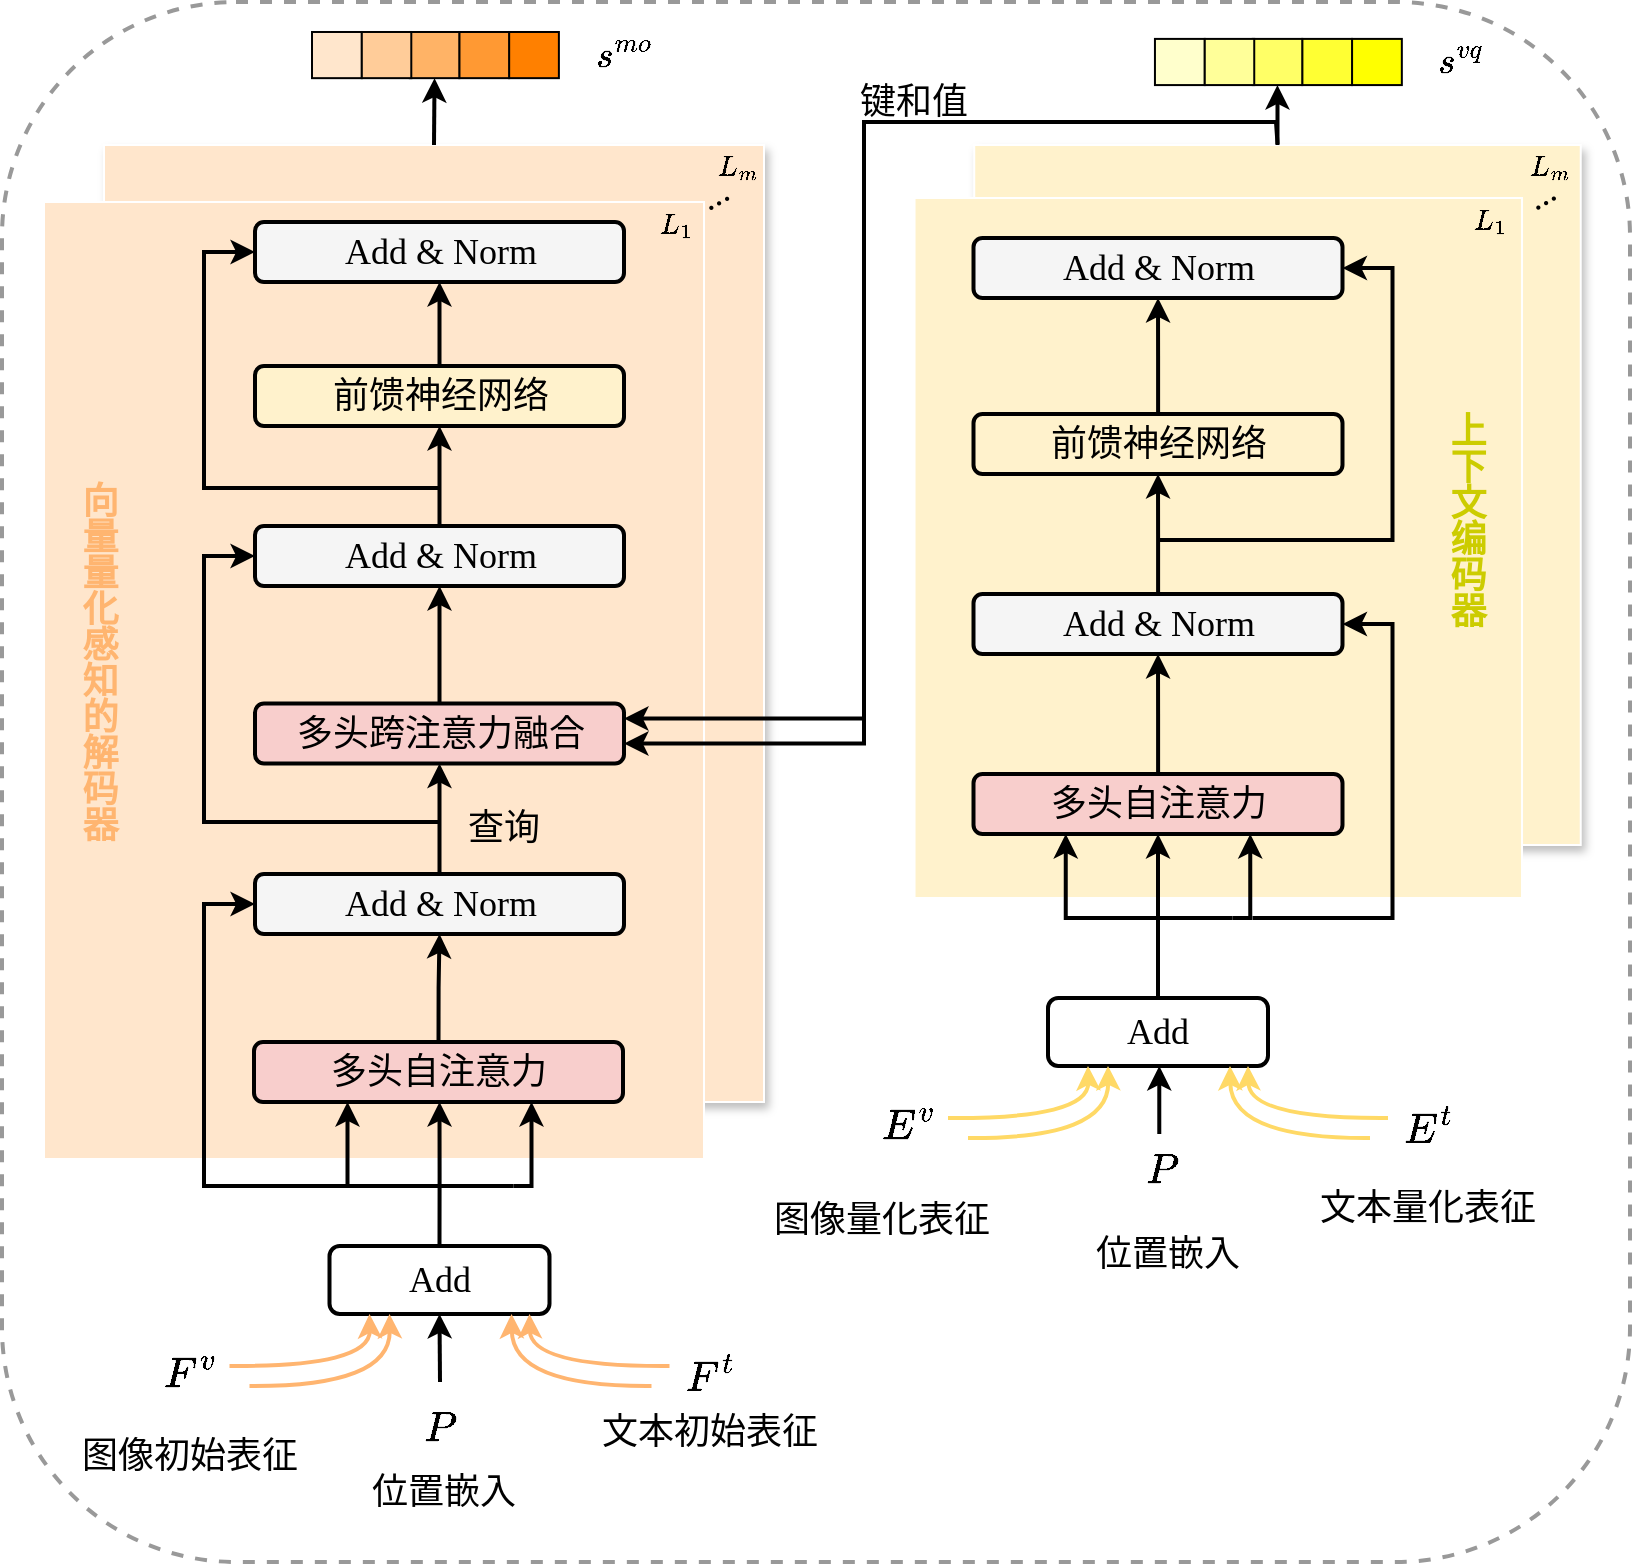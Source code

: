 <mxfile version="26.0.14">
  <diagram name="第 1 页" id="dpO4N9l2LSgBsFgAQWY7">
    <mxGraphModel dx="2173" dy="1134" grid="1" gridSize="10" guides="1" tooltips="1" connect="1" arrows="1" fold="1" page="1" pageScale="1" pageWidth="827" pageHeight="1169" math="1" shadow="0">
      <root>
        <mxCell id="0" />
        <mxCell id="1" parent="0" />
        <mxCell id="hFaYfOK_HxvKMeCbFPiz-2" value="" style="rounded=1;whiteSpace=wrap;html=1;dashed=1;strokeWidth=2;strokeColor=#999999;" vertex="1" parent="1">
          <mxGeometry x="349" y="50" width="814" height="780" as="geometry" />
        </mxCell>
        <mxCell id="hFaYfOK_HxvKMeCbFPiz-1" style="edgeStyle=orthogonalEdgeStyle;rounded=0;orthogonalLoop=1;jettySize=auto;html=1;exitX=0.5;exitY=0;exitDx=0;exitDy=0;entryX=0.5;entryY=1;entryDx=0;entryDy=0;strokeWidth=2;" edge="1" parent="1" source="mn31JmgTFe-Z0Zx-DjP2-169" target="mn31JmgTFe-Z0Zx-DjP2-224">
          <mxGeometry relative="1" as="geometry" />
        </mxCell>
        <mxCell id="mn31JmgTFe-Z0Zx-DjP2-169" value="" style="rounded=0;whiteSpace=wrap;html=1;fillColor=#fff2cc;strokeColor=#FFFFFF;shadow=1;" parent="1" vertex="1">
          <mxGeometry x="835.12" y="121.5" width="303.25" height="350" as="geometry" />
        </mxCell>
        <mxCell id="mn31JmgTFe-Z0Zx-DjP2-168" value="" style="rounded=0;whiteSpace=wrap;html=1;strokeColor=#FFFFFF;fillColor=#ffe6cc;container=0;textShadow=1;shadow=1;" parent="1" vertex="1">
          <mxGeometry x="400" y="121.5" width="330" height="478.5" as="geometry" />
        </mxCell>
        <mxCell id="mn31JmgTFe-Z0Zx-DjP2-2" value="" style="rounded=0;whiteSpace=wrap;html=1;strokeColor=#FFFFFF;fillColor=#ffe6cc;container=0;" parent="1" vertex="1">
          <mxGeometry x="370" y="150" width="330" height="478.5" as="geometry" />
        </mxCell>
        <mxCell id="mn31JmgTFe-Z0Zx-DjP2-4" style="edgeStyle=orthogonalEdgeStyle;rounded=0;orthogonalLoop=1;jettySize=auto;html=1;exitX=0.5;exitY=0;exitDx=0;exitDy=0;strokeWidth=2;" parent="1" source="mn31JmgTFe-Z0Zx-DjP2-5" target="mn31JmgTFe-Z0Zx-DjP2-7" edge="1">
          <mxGeometry relative="1" as="geometry" />
        </mxCell>
        <mxCell id="mn31JmgTFe-Z0Zx-DjP2-5" value="&lt;font face=&quot;宋体&quot; style=&quot;font-size: 18px; color: rgb(0, 0, 0);&quot;&gt;多头自注意力&lt;/font&gt;" style="rounded=1;whiteSpace=wrap;html=1;fillColor=#f8cecc;strokeColor=#000000;container=0;strokeWidth=2;" parent="1" vertex="1">
          <mxGeometry x="475" y="570" width="184.5" height="30" as="geometry" />
        </mxCell>
        <mxCell id="mn31JmgTFe-Z0Zx-DjP2-6" style="edgeStyle=orthogonalEdgeStyle;rounded=0;orthogonalLoop=1;jettySize=auto;html=1;entryX=0.5;entryY=1;entryDx=0;entryDy=0;strokeWidth=2;" parent="1" source="mn31JmgTFe-Z0Zx-DjP2-7" target="mn31JmgTFe-Z0Zx-DjP2-9" edge="1">
          <mxGeometry relative="1" as="geometry" />
        </mxCell>
        <mxCell id="mn31JmgTFe-Z0Zx-DjP2-7" value="&lt;font face=&quot;Times New Roman&quot; style=&quot;font-size: 18px; color: rgb(0, 0, 0);&quot;&gt;Add &amp;amp; Norm&lt;/font&gt;" style="rounded=1;whiteSpace=wrap;html=1;fillColor=#f5f5f5;strokeColor=#000000;fontColor=#B3B3B3;container=0;strokeWidth=2;" parent="1" vertex="1">
          <mxGeometry x="475.5" y="486" width="184.5" height="30" as="geometry" />
        </mxCell>
        <mxCell id="mn31JmgTFe-Z0Zx-DjP2-8" style="edgeStyle=orthogonalEdgeStyle;rounded=0;orthogonalLoop=1;jettySize=auto;html=1;entryX=0.5;entryY=1;entryDx=0;entryDy=0;strokeWidth=2;" parent="1" source="mn31JmgTFe-Z0Zx-DjP2-9" target="mn31JmgTFe-Z0Zx-DjP2-13" edge="1">
          <mxGeometry relative="1" as="geometry" />
        </mxCell>
        <mxCell id="mn31JmgTFe-Z0Zx-DjP2-9" value="&lt;span style=&quot;font-size: 18px;&quot;&gt;&lt;font style=&quot;color: rgb(0, 0, 0);&quot; face=&quot;宋体&quot;&gt;多头跨注意力融合&lt;/font&gt;&lt;/span&gt;" style="rounded=1;whiteSpace=wrap;html=1;fillColor=#f8cecc;strokeColor=#000000;fontColor=#f22626;container=0;strokeWidth=2;" parent="1" vertex="1">
          <mxGeometry x="475.5" y="400.75" width="184.5" height="30" as="geometry" />
        </mxCell>
        <mxCell id="mn31JmgTFe-Z0Zx-DjP2-10" style="edgeStyle=orthogonalEdgeStyle;rounded=0;orthogonalLoop=1;jettySize=auto;html=1;entryX=0.5;entryY=1;entryDx=0;entryDy=0;strokeWidth=2;" parent="1" source="mn31JmgTFe-Z0Zx-DjP2-11" target="mn31JmgTFe-Z0Zx-DjP2-14" edge="1">
          <mxGeometry relative="1" as="geometry" />
        </mxCell>
        <mxCell id="mn31JmgTFe-Z0Zx-DjP2-11" value="&lt;font face=&quot;宋体&quot; style=&quot;font-size: 18px; color: rgb(0, 0, 0);&quot;&gt;前馈神经网络&lt;/font&gt;" style="rounded=1;whiteSpace=wrap;html=1;fillColor=#fff2cc;strokeColor=#000000;container=0;strokeWidth=2;" parent="1" vertex="1">
          <mxGeometry x="475.5" y="232" width="184.5" height="30" as="geometry" />
        </mxCell>
        <mxCell id="mn31JmgTFe-Z0Zx-DjP2-12" style="edgeStyle=orthogonalEdgeStyle;rounded=0;orthogonalLoop=1;jettySize=auto;html=1;entryX=0.5;entryY=1;entryDx=0;entryDy=0;strokeWidth=2;" parent="1" source="mn31JmgTFe-Z0Zx-DjP2-13" target="mn31JmgTFe-Z0Zx-DjP2-11" edge="1">
          <mxGeometry relative="1" as="geometry" />
        </mxCell>
        <mxCell id="mn31JmgTFe-Z0Zx-DjP2-13" value="&lt;font face=&quot;Times New Roman&quot; style=&quot;font-size: 18px; color: rgb(0, 0, 0);&quot;&gt;Add &amp;amp; Norm&lt;/font&gt;" style="rounded=1;whiteSpace=wrap;html=1;fillColor=#f5f5f5;strokeColor=#000000;fontColor=#B3B3B3;container=0;strokeWidth=2;" parent="1" vertex="1">
          <mxGeometry x="475.5" y="312" width="184.5" height="30" as="geometry" />
        </mxCell>
        <mxCell id="mn31JmgTFe-Z0Zx-DjP2-14" value="&lt;font face=&quot;Times New Roman&quot; style=&quot;font-size: 18px; color: rgb(0, 0, 0);&quot;&gt;Add &amp;amp; Norm&lt;/font&gt;" style="rounded=1;whiteSpace=wrap;html=1;fillColor=#f5f5f5;strokeColor=#000000;fontColor=#B3B3B3;container=0;strokeWidth=2;" parent="1" vertex="1">
          <mxGeometry x="475.5" y="160" width="184.5" height="30" as="geometry" />
        </mxCell>
        <mxCell id="mn31JmgTFe-Z0Zx-DjP2-15" value="&lt;font face=&quot;宋体&quot; color=&quot;#ffb570&quot; style=&quot;font-size: 18px;&quot;&gt;&lt;b style=&quot;&quot;&gt;向量量化感知的解码器&lt;/b&gt;&lt;/font&gt;" style="text;strokeColor=none;align=center;fillColor=none;html=1;verticalAlign=middle;whiteSpace=wrap;rounded=0;textDirection=vertical-lr;rotation=0;container=0;" parent="1" vertex="1">
          <mxGeometry x="363" y="150" width="64" height="460" as="geometry" />
        </mxCell>
        <mxCell id="mn31JmgTFe-Z0Zx-DjP2-90" value="" style="rounded=0;whiteSpace=wrap;html=1;fillColor=#fff2cc;strokeColor=#FFFFFF;" parent="1" vertex="1">
          <mxGeometry x="805.26" y="148" width="303.75" height="350" as="geometry" />
        </mxCell>
        <mxCell id="mn31JmgTFe-Z0Zx-DjP2-91" style="edgeStyle=orthogonalEdgeStyle;rounded=0;orthogonalLoop=1;jettySize=auto;html=1;entryX=0.5;entryY=1;entryDx=0;entryDy=0;strokeWidth=2;" parent="1" source="mn31JmgTFe-Z0Zx-DjP2-92" target="mn31JmgTFe-Z0Zx-DjP2-93" edge="1">
          <mxGeometry relative="1" as="geometry" />
        </mxCell>
        <mxCell id="mn31JmgTFe-Z0Zx-DjP2-92" value="&lt;font face=&quot;宋体&quot; style=&quot;font-size: 18px; color: rgb(0, 0, 0);&quot;&gt;前馈神经网络&lt;/font&gt;" style="rounded=1;whiteSpace=wrap;html=1;fillColor=#fff2cc;strokeColor=#000000;strokeWidth=2;" parent="1" vertex="1">
          <mxGeometry x="834.75" y="256" width="184.5" height="30" as="geometry" />
        </mxCell>
        <mxCell id="mn31JmgTFe-Z0Zx-DjP2-93" value="&lt;font face=&quot;Times New Roman&quot; style=&quot;font-size: 18px; color: rgb(0, 0, 0);&quot;&gt;Add &amp;amp; Norm&lt;/font&gt;" style="rounded=1;whiteSpace=wrap;html=1;fillColor=#f5f5f5;strokeColor=#000000;fontColor=#B3B3B3;strokeWidth=2;" parent="1" vertex="1">
          <mxGeometry x="834.75" y="168" width="184.5" height="30" as="geometry" />
        </mxCell>
        <mxCell id="mn31JmgTFe-Z0Zx-DjP2-94" style="edgeStyle=orthogonalEdgeStyle;rounded=0;orthogonalLoop=1;jettySize=auto;html=1;entryX=0.5;entryY=1;entryDx=0;entryDy=0;strokeWidth=2;" parent="1" source="mn31JmgTFe-Z0Zx-DjP2-95" target="mn31JmgTFe-Z0Zx-DjP2-97" edge="1">
          <mxGeometry relative="1" as="geometry" />
        </mxCell>
        <mxCell id="mn31JmgTFe-Z0Zx-DjP2-95" value="&lt;font face=&quot;宋体&quot; style=&quot;font-size: 18px; color: rgb(0, 0, 0);&quot;&gt;多头自注意力&lt;/font&gt;" style="rounded=1;whiteSpace=wrap;html=1;fillColor=#f8cecc;strokeColor=#000000;fontColor=#EA6B66;strokeWidth=2;" parent="1" vertex="1">
          <mxGeometry x="834.75" y="436" width="184.5" height="30" as="geometry" />
        </mxCell>
        <mxCell id="mn31JmgTFe-Z0Zx-DjP2-96" style="edgeStyle=orthogonalEdgeStyle;rounded=0;orthogonalLoop=1;jettySize=auto;html=1;entryX=0.5;entryY=1;entryDx=0;entryDy=0;strokeWidth=2;" parent="1" source="mn31JmgTFe-Z0Zx-DjP2-97" target="mn31JmgTFe-Z0Zx-DjP2-92" edge="1">
          <mxGeometry relative="1" as="geometry" />
        </mxCell>
        <mxCell id="mn31JmgTFe-Z0Zx-DjP2-97" value="&lt;font face=&quot;Times New Roman&quot; style=&quot;font-size: 18px; color: rgb(0, 0, 0);&quot;&gt;Add &amp;amp; Norm&lt;/font&gt;" style="rounded=1;whiteSpace=wrap;html=1;fillColor=#f5f5f5;strokeColor=#000000;fontColor=#B3B3B3;strokeWidth=2;" parent="1" vertex="1">
          <mxGeometry x="834.75" y="346" width="184.5" height="30" as="geometry" />
        </mxCell>
        <mxCell id="mn31JmgTFe-Z0Zx-DjP2-98" value="&lt;span style=&quot;font-size: 18px;&quot;&gt;&lt;font style=&quot;color: rgb(204, 204, 0);&quot; face=&quot;宋体&quot;&gt;&lt;b&gt;上下文编码器&lt;/b&gt;&lt;/font&gt;&lt;/span&gt;" style="text;strokeColor=none;align=center;fillColor=none;html=1;verticalAlign=middle;whiteSpace=wrap;rounded=0;textDirection=vertical-rl;rotation=0;fontColor=#FFD966;" parent="1" vertex="1">
          <mxGeometry x="1049.01" y="215.5" width="60" height="185.5" as="geometry" />
        </mxCell>
        <mxCell id="mn31JmgTFe-Z0Zx-DjP2-180" style="edgeStyle=orthogonalEdgeStyle;rounded=0;orthogonalLoop=1;jettySize=auto;html=1;exitX=0.5;exitY=0;exitDx=0;exitDy=0;entryX=0.5;entryY=1;entryDx=0;entryDy=0;strokeWidth=2;" parent="1" source="mn31JmgTFe-Z0Zx-DjP2-170" target="mn31JmgTFe-Z0Zx-DjP2-95" edge="1">
          <mxGeometry relative="1" as="geometry" />
        </mxCell>
        <mxCell id="mn31JmgTFe-Z0Zx-DjP2-170" value="&lt;font style=&quot;font-size: 18px;&quot; face=&quot;Times New Roman&quot;&gt;Add&lt;/font&gt;" style="rounded=1;whiteSpace=wrap;html=1;strokeWidth=2;" parent="1" vertex="1">
          <mxGeometry x="872" y="548" width="110" height="34" as="geometry" />
        </mxCell>
        <mxCell id="mn31JmgTFe-Z0Zx-DjP2-171" value="&lt;b&gt;&lt;font style=&quot;font-size: 18px;&quot;&gt;$$E^{v}$$&lt;/font&gt;&lt;/b&gt;" style="text;strokeColor=none;align=center;fillColor=none;html=1;verticalAlign=middle;whiteSpace=wrap;rounded=0;" parent="1" vertex="1">
          <mxGeometry x="772" y="598" width="60" height="30" as="geometry" />
        </mxCell>
        <mxCell id="mn31JmgTFe-Z0Zx-DjP2-173" value="" style="endArrow=classic;html=1;rounded=0;edgeStyle=orthogonalEdgeStyle;curved=1;strokeWidth=2;strokeColor=#FFD966;fillColor=#fff2cc;" parent="1" edge="1">
          <mxGeometry width="50" height="50" relative="1" as="geometry">
            <mxPoint x="822" y="608" as="sourcePoint" />
            <mxPoint x="892" y="582" as="targetPoint" />
          </mxGeometry>
        </mxCell>
        <mxCell id="mn31JmgTFe-Z0Zx-DjP2-174" value="" style="endArrow=classic;html=1;rounded=0;edgeStyle=orthogonalEdgeStyle;curved=1;strokeWidth=2;strokeColor=#FFD966;fillColor=#fff2cc;" parent="1" edge="1">
          <mxGeometry width="50" height="50" relative="1" as="geometry">
            <mxPoint x="832" y="618" as="sourcePoint" />
            <mxPoint x="902" y="582" as="targetPoint" />
          </mxGeometry>
        </mxCell>
        <mxCell id="mn31JmgTFe-Z0Zx-DjP2-175" value="&lt;font style=&quot;font-size: 18px;&quot; face=&quot;宋体&quot;&gt;图像量化表征&lt;/font&gt;" style="text;strokeColor=none;align=center;fillColor=none;html=1;verticalAlign=middle;whiteSpace=wrap;rounded=0;" parent="1" vertex="1">
          <mxGeometry x="729" y="644" width="120" height="30" as="geometry" />
        </mxCell>
        <mxCell id="mn31JmgTFe-Z0Zx-DjP2-176" value="&lt;b&gt;&lt;font style=&quot;font-size: 18px;&quot;&gt;$$E^{t}$$&lt;/font&gt;&lt;/b&gt;" style="text;strokeColor=none;align=center;fillColor=none;html=1;verticalAlign=middle;whiteSpace=wrap;rounded=0;" parent="1" vertex="1">
          <mxGeometry x="1032" y="598" width="60" height="30" as="geometry" />
        </mxCell>
        <mxCell id="mn31JmgTFe-Z0Zx-DjP2-177" value="" style="endArrow=classic;html=1;rounded=0;edgeStyle=orthogonalEdgeStyle;curved=1;strokeWidth=2;strokeColor=#FFD966;fillColor=#fff2cc;" parent="1" edge="1">
          <mxGeometry width="50" height="50" relative="1" as="geometry">
            <mxPoint x="1033" y="618" as="sourcePoint" />
            <mxPoint x="963" y="582" as="targetPoint" />
          </mxGeometry>
        </mxCell>
        <mxCell id="mn31JmgTFe-Z0Zx-DjP2-178" value="" style="endArrow=classic;html=1;rounded=0;edgeStyle=orthogonalEdgeStyle;curved=1;strokeWidth=2;strokeColor=#FFD966;fillColor=#fff2cc;" parent="1" edge="1">
          <mxGeometry width="50" height="50" relative="1" as="geometry">
            <mxPoint x="1042" y="608" as="sourcePoint" />
            <mxPoint x="972" y="582" as="targetPoint" />
          </mxGeometry>
        </mxCell>
        <mxCell id="mn31JmgTFe-Z0Zx-DjP2-179" value="&lt;font style=&quot;font-size: 18px;&quot; face=&quot;宋体&quot;&gt;文本量化表征&lt;/font&gt;" style="text;strokeColor=none;align=center;fillColor=none;html=1;verticalAlign=middle;whiteSpace=wrap;rounded=0;" parent="1" vertex="1">
          <mxGeometry x="1002" y="638" width="120" height="30" as="geometry" />
        </mxCell>
        <mxCell id="mn31JmgTFe-Z0Zx-DjP2-182" value="" style="endArrow=classic;html=1;rounded=0;entryX=0.25;entryY=1;entryDx=0;entryDy=0;edgeStyle=elbowEdgeStyle;elbow=vertical;strokeWidth=2;" parent="1" target="mn31JmgTFe-Z0Zx-DjP2-95" edge="1">
          <mxGeometry width="50" height="50" relative="1" as="geometry">
            <mxPoint x="964.25" y="508" as="sourcePoint" />
            <mxPoint x="1024.25" y="398" as="targetPoint" />
            <Array as="points">
              <mxPoint x="924.25" y="508" />
            </Array>
          </mxGeometry>
        </mxCell>
        <mxCell id="mn31JmgTFe-Z0Zx-DjP2-183" value="" style="endArrow=classic;html=1;rounded=0;entryX=0.75;entryY=1;entryDx=0;entryDy=0;edgeStyle=elbowEdgeStyle;elbow=vertical;strokeWidth=2;" parent="1" target="mn31JmgTFe-Z0Zx-DjP2-95" edge="1">
          <mxGeometry width="50" height="50" relative="1" as="geometry">
            <mxPoint x="964.25" y="508" as="sourcePoint" />
            <mxPoint x="1029.25" y="466" as="targetPoint" />
            <Array as="points">
              <mxPoint x="1004.25" y="508" />
            </Array>
          </mxGeometry>
        </mxCell>
        <mxCell id="mn31JmgTFe-Z0Zx-DjP2-185" value="" style="endArrow=classic;html=1;rounded=0;edgeStyle=elbowEdgeStyle;entryX=1;entryY=0.5;entryDx=0;entryDy=0;strokeWidth=2;" parent="1" target="mn31JmgTFe-Z0Zx-DjP2-93" edge="1">
          <mxGeometry width="50" height="50" relative="1" as="geometry">
            <mxPoint x="927.25" y="319" as="sourcePoint" />
            <mxPoint x="1054.25" y="288" as="targetPoint" />
            <Array as="points">
              <mxPoint x="1044.25" y="258" />
            </Array>
          </mxGeometry>
        </mxCell>
        <mxCell id="mn31JmgTFe-Z0Zx-DjP2-186" value="" style="endArrow=classic;html=1;rounded=0;edgeStyle=elbowEdgeStyle;entryX=1;entryY=0.5;entryDx=0;entryDy=0;strokeWidth=2;" parent="1" target="mn31JmgTFe-Z0Zx-DjP2-97" edge="1">
          <mxGeometry width="50" height="50" relative="1" as="geometry">
            <mxPoint x="974.25" y="508" as="sourcePoint" />
            <mxPoint x="1044.25" y="388" as="targetPoint" />
            <Array as="points">
              <mxPoint x="1044.25" y="428" />
            </Array>
          </mxGeometry>
        </mxCell>
        <mxCell id="mn31JmgTFe-Z0Zx-DjP2-195" value="&lt;font style=&quot;font-size: 18px;&quot; face=&quot;Times New Roman&quot;&gt;Add&lt;/font&gt;" style="rounded=1;whiteSpace=wrap;html=1;strokeWidth=2;" parent="1" vertex="1">
          <mxGeometry x="512.75" y="672" width="110" height="34" as="geometry" />
        </mxCell>
        <mxCell id="mn31JmgTFe-Z0Zx-DjP2-196" value="&lt;b&gt;&lt;font style=&quot;font-size: 18px;&quot;&gt;$$F^{v}$$&lt;/font&gt;&lt;/b&gt;" style="text;strokeColor=none;align=center;fillColor=none;html=1;verticalAlign=middle;whiteSpace=wrap;rounded=0;" parent="1" vertex="1">
          <mxGeometry x="412.75" y="722" width="60" height="30" as="geometry" />
        </mxCell>
        <mxCell id="mn31JmgTFe-Z0Zx-DjP2-197" value="" style="endArrow=classic;html=1;rounded=0;edgeStyle=orthogonalEdgeStyle;curved=1;strokeWidth=2;strokeColor=light-dark(#FFB570,#996500);fillColor=#ffe6cc;" parent="1" edge="1">
          <mxGeometry width="50" height="50" relative="1" as="geometry">
            <mxPoint x="462.75" y="732" as="sourcePoint" />
            <mxPoint x="532.75" y="706" as="targetPoint" />
          </mxGeometry>
        </mxCell>
        <mxCell id="mn31JmgTFe-Z0Zx-DjP2-198" value="" style="endArrow=classic;html=1;rounded=0;edgeStyle=orthogonalEdgeStyle;curved=1;strokeWidth=2;strokeColor=#FFB570;fillColor=#f8cecc;" parent="1" edge="1">
          <mxGeometry width="50" height="50" relative="1" as="geometry">
            <mxPoint x="472.75" y="742" as="sourcePoint" />
            <mxPoint x="542.75" y="706" as="targetPoint" />
          </mxGeometry>
        </mxCell>
        <mxCell id="mn31JmgTFe-Z0Zx-DjP2-199" value="&lt;font style=&quot;font-size: 18px;&quot; face=&quot;宋体&quot;&gt;图像初始表征&lt;/font&gt;" style="text;strokeColor=none;align=center;fillColor=none;html=1;verticalAlign=middle;whiteSpace=wrap;rounded=0;" parent="1" vertex="1">
          <mxGeometry x="382.75" y="762" width="120" height="30" as="geometry" />
        </mxCell>
        <mxCell id="mn31JmgTFe-Z0Zx-DjP2-200" value="&lt;b&gt;&lt;font style=&quot;font-size: 18px;&quot;&gt;$$F^{t}$$&lt;/font&gt;&lt;/b&gt;" style="text;strokeColor=none;align=center;fillColor=none;html=1;verticalAlign=middle;whiteSpace=wrap;rounded=0;" parent="1" vertex="1">
          <mxGeometry x="672.75" y="722" width="60" height="30" as="geometry" />
        </mxCell>
        <mxCell id="mn31JmgTFe-Z0Zx-DjP2-201" value="" style="endArrow=classic;html=1;rounded=0;edgeStyle=orthogonalEdgeStyle;curved=1;strokeWidth=2;strokeColor=#FFB570;fillColor=#f8cecc;" parent="1" edge="1">
          <mxGeometry width="50" height="50" relative="1" as="geometry">
            <mxPoint x="673.75" y="742" as="sourcePoint" />
            <mxPoint x="603.75" y="706" as="targetPoint" />
          </mxGeometry>
        </mxCell>
        <mxCell id="mn31JmgTFe-Z0Zx-DjP2-202" value="" style="endArrow=classic;html=1;rounded=0;edgeStyle=orthogonalEdgeStyle;curved=1;strokeWidth=2;strokeColor=#FFB570;fillColor=#f8cecc;" parent="1" edge="1">
          <mxGeometry width="50" height="50" relative="1" as="geometry">
            <mxPoint x="682.75" y="732" as="sourcePoint" />
            <mxPoint x="612.75" y="706" as="targetPoint" />
          </mxGeometry>
        </mxCell>
        <mxCell id="mn31JmgTFe-Z0Zx-DjP2-203" value="&lt;font style=&quot;font-size: 18px;&quot; face=&quot;宋体&quot;&gt;文本初始表征&lt;/font&gt;" style="text;strokeColor=none;align=center;fillColor=none;html=1;verticalAlign=middle;whiteSpace=wrap;rounded=0;" parent="1" vertex="1">
          <mxGeometry x="642.75" y="750" width="120" height="30" as="geometry" />
        </mxCell>
        <mxCell id="mn31JmgTFe-Z0Zx-DjP2-206" style="edgeStyle=orthogonalEdgeStyle;rounded=0;orthogonalLoop=1;jettySize=auto;html=1;exitX=0.5;exitY=0;exitDx=0;exitDy=0;entryX=0.5;entryY=1;entryDx=0;entryDy=0;strokeWidth=2;" parent="1" source="mn31JmgTFe-Z0Zx-DjP2-195" edge="1">
          <mxGeometry relative="1" as="geometry">
            <mxPoint x="566.75" y="682" as="sourcePoint" />
            <mxPoint x="567.75" y="600" as="targetPoint" />
          </mxGeometry>
        </mxCell>
        <mxCell id="mn31JmgTFe-Z0Zx-DjP2-207" value="" style="endArrow=classic;html=1;rounded=0;entryX=0.25;entryY=1;entryDx=0;entryDy=0;edgeStyle=elbowEdgeStyle;elbow=vertical;strokeWidth=2;" parent="1" edge="1">
          <mxGeometry width="50" height="50" relative="1" as="geometry">
            <mxPoint x="604.75" y="642" as="sourcePoint" />
            <mxPoint x="521.75" y="600" as="targetPoint" />
            <Array as="points">
              <mxPoint x="564.75" y="642" />
            </Array>
          </mxGeometry>
        </mxCell>
        <mxCell id="mn31JmgTFe-Z0Zx-DjP2-208" value="" style="endArrow=classic;html=1;rounded=0;entryX=0.75;entryY=1;entryDx=0;entryDy=0;edgeStyle=elbowEdgeStyle;elbow=vertical;strokeWidth=2;" parent="1" edge="1">
          <mxGeometry width="50" height="50" relative="1" as="geometry">
            <mxPoint x="604.75" y="642" as="sourcePoint" />
            <mxPoint x="613.75" y="600" as="targetPoint" />
            <Array as="points">
              <mxPoint x="644.75" y="642" />
            </Array>
          </mxGeometry>
        </mxCell>
        <mxCell id="mn31JmgTFe-Z0Zx-DjP2-211" value="" style="endArrow=classic;html=1;rounded=0;edgeStyle=elbowEdgeStyle;strokeWidth=2;entryX=0;entryY=0.5;entryDx=0;entryDy=0;" parent="1" target="mn31JmgTFe-Z0Zx-DjP2-7" edge="1">
          <mxGeometry width="50" height="50" relative="1" as="geometry">
            <mxPoint x="522.75" y="642" as="sourcePoint" />
            <mxPoint x="470" y="501" as="targetPoint" />
            <Array as="points">
              <mxPoint x="450" y="576" />
            </Array>
          </mxGeometry>
        </mxCell>
        <mxCell id="mn31JmgTFe-Z0Zx-DjP2-212" value="&lt;font style=&quot;font-size: 18px;&quot; face=&quot;宋体&quot;&gt;查询&lt;/font&gt;" style="text;strokeColor=none;align=center;fillColor=none;html=1;verticalAlign=middle;whiteSpace=wrap;rounded=0;" parent="1" vertex="1">
          <mxGeometry x="570.4" y="448" width="60" height="30" as="geometry" />
        </mxCell>
        <mxCell id="mn31JmgTFe-Z0Zx-DjP2-213" value="" style="endArrow=classic;html=1;rounded=0;edgeStyle=elbowEdgeStyle;strokeWidth=2;entryX=0;entryY=0.5;entryDx=0;entryDy=0;" parent="1" target="mn31JmgTFe-Z0Zx-DjP2-13" edge="1">
          <mxGeometry width="50" height="50" relative="1" as="geometry">
            <mxPoint x="567" y="460" as="sourcePoint" />
            <mxPoint x="470" y="328" as="targetPoint" />
            <Array as="points">
              <mxPoint x="450" y="400" />
            </Array>
          </mxGeometry>
        </mxCell>
        <mxCell id="mn31JmgTFe-Z0Zx-DjP2-214" value="" style="endArrow=classic;html=1;rounded=0;edgeStyle=elbowEdgeStyle;strokeWidth=2;entryX=0;entryY=0.5;entryDx=0;entryDy=0;" parent="1" target="mn31JmgTFe-Z0Zx-DjP2-14" edge="1">
          <mxGeometry width="50" height="50" relative="1" as="geometry">
            <mxPoint x="567" y="293" as="sourcePoint" />
            <mxPoint x="476" y="160" as="targetPoint" />
            <Array as="points">
              <mxPoint x="450" y="233" />
            </Array>
          </mxGeometry>
        </mxCell>
        <mxCell id="mn31JmgTFe-Z0Zx-DjP2-215" style="edgeStyle=orthogonalEdgeStyle;rounded=0;orthogonalLoop=1;jettySize=auto;html=1;exitX=0.5;exitY=0;exitDx=0;exitDy=0;entryX=1;entryY=0.25;entryDx=0;entryDy=0;strokeWidth=2;" parent="1" source="mn31JmgTFe-Z0Zx-DjP2-169" target="mn31JmgTFe-Z0Zx-DjP2-9" edge="1">
          <mxGeometry relative="1" as="geometry">
            <Array as="points">
              <mxPoint x="986" y="120" />
              <mxPoint x="986" y="120" />
              <mxPoint x="986" y="110" />
              <mxPoint x="780" y="110" />
              <mxPoint x="780" y="408" />
            </Array>
          </mxGeometry>
        </mxCell>
        <mxCell id="mn31JmgTFe-Z0Zx-DjP2-216" value="" style="endArrow=classic;html=1;rounded=0;edgeStyle=elbowEdgeStyle;elbow=vertical;strokeWidth=2;" parent="1" edge="1">
          <mxGeometry width="50" height="50" relative="1" as="geometry">
            <mxPoint x="780" y="409" as="sourcePoint" />
            <mxPoint x="660" y="420" as="targetPoint" />
            <Array as="points">
              <mxPoint x="652.75" y="420.75" />
            </Array>
          </mxGeometry>
        </mxCell>
        <mxCell id="mn31JmgTFe-Z0Zx-DjP2-218" value="&lt;font style=&quot;font-size: 18px;&quot; face=&quot;宋体&quot;&gt;键和值&lt;/font&gt;" style="text;strokeColor=none;align=center;fillColor=none;html=1;verticalAlign=middle;whiteSpace=wrap;rounded=0;" parent="1" vertex="1">
          <mxGeometry x="774.75" y="85" width="60" height="30" as="geometry" />
        </mxCell>
        <mxCell id="mn31JmgTFe-Z0Zx-DjP2-220" value="" style="group;fillColor=#FFE6CC;container=0;" parent="1" vertex="1" connectable="0">
          <mxGeometry x="925.475" y="68.455" width="122.527" height="23.087" as="geometry" />
        </mxCell>
        <mxCell id="mn31JmgTFe-Z0Zx-DjP2-221" value="" style="rounded=0;whiteSpace=wrap;html=1;fillColor=#FFFFCC;strokeColor=#000000;container=0;" parent="1" vertex="1">
          <mxGeometry x="925.475" y="68.455" width="24.904" height="23.087" as="geometry" />
        </mxCell>
        <mxCell id="mn31JmgTFe-Z0Zx-DjP2-222" value="" style="rounded=0;whiteSpace=wrap;html=1;fillColor=#FFFF00;container=0;" parent="1" vertex="1">
          <mxGeometry x="1024.017" y="68.455" width="24.904" height="23.087" as="geometry" />
        </mxCell>
        <mxCell id="mn31JmgTFe-Z0Zx-DjP2-223" value="" style="rounded=0;whiteSpace=wrap;html=1;fillColor=#FFFF33;container=0;" parent="1" vertex="1">
          <mxGeometry x="999.114" y="68.455" width="24.904" height="23.087" as="geometry" />
        </mxCell>
        <mxCell id="mn31JmgTFe-Z0Zx-DjP2-224" value="" style="rounded=0;whiteSpace=wrap;html=1;fillColor=#FFFF66;container=0;" parent="1" vertex="1">
          <mxGeometry x="974.373" y="68.455" width="24.738" height="23.087" as="geometry" />
        </mxCell>
        <mxCell id="mn31JmgTFe-Z0Zx-DjP2-225" value="" style="rounded=0;whiteSpace=wrap;html=1;fillColor=#FFFF99;container=0;" parent="1" vertex="1">
          <mxGeometry x="950.379" y="68.455" width="24.738" height="23.087" as="geometry" />
        </mxCell>
        <mxCell id="mn31JmgTFe-Z0Zx-DjP2-228" style="edgeStyle=orthogonalEdgeStyle;rounded=0;orthogonalLoop=1;jettySize=auto;html=1;entryX=0.5;entryY=1;entryDx=0;entryDy=0;strokeWidth=2;exitX=0.5;exitY=0;exitDx=0;exitDy=0;" parent="1" source="mn31JmgTFe-Z0Zx-DjP2-168" target="mn31JmgTFe-Z0Zx-DjP2-234" edge="1">
          <mxGeometry relative="1" as="geometry">
            <mxPoint x="562.01" y="105.67" as="sourcePoint" />
          </mxGeometry>
        </mxCell>
        <mxCell id="mn31JmgTFe-Z0Zx-DjP2-229" value="" style="group" parent="1" vertex="1" connectable="0">
          <mxGeometry x="503.999" y="64.995" width="123.445" height="23.087" as="geometry" />
        </mxCell>
        <mxCell id="mn31JmgTFe-Z0Zx-DjP2-230" value="" style="group;fillColor=#FFE6CC;container=0;" parent="mn31JmgTFe-Z0Zx-DjP2-229" vertex="1" connectable="0">
          <mxGeometry width="122.527" height="23.087" as="geometry" />
        </mxCell>
        <mxCell id="mn31JmgTFe-Z0Zx-DjP2-231" value="" style="rounded=0;whiteSpace=wrap;html=1;fillColor=#FFE6CC;strokeColor=#000000;container=0;" parent="mn31JmgTFe-Z0Zx-DjP2-229" vertex="1">
          <mxGeometry width="24.904" height="23.087" as="geometry" />
        </mxCell>
        <mxCell id="mn31JmgTFe-Z0Zx-DjP2-232" value="" style="rounded=0;whiteSpace=wrap;html=1;fillColor=#FF8000;container=0;" parent="mn31JmgTFe-Z0Zx-DjP2-229" vertex="1">
          <mxGeometry x="98.541" width="24.904" height="23.087" as="geometry" />
        </mxCell>
        <mxCell id="mn31JmgTFe-Z0Zx-DjP2-233" value="" style="rounded=0;whiteSpace=wrap;html=1;fillColor=#FF9933;container=0;" parent="mn31JmgTFe-Z0Zx-DjP2-229" vertex="1">
          <mxGeometry x="73.639" width="24.904" height="23.087" as="geometry" />
        </mxCell>
        <mxCell id="mn31JmgTFe-Z0Zx-DjP2-234" value="" style="rounded=0;whiteSpace=wrap;html=1;fillColor=#FFB366;container=0;" parent="mn31JmgTFe-Z0Zx-DjP2-229" vertex="1">
          <mxGeometry x="48.898" width="24.738" height="23.087" as="geometry" />
        </mxCell>
        <mxCell id="mn31JmgTFe-Z0Zx-DjP2-235" value="" style="rounded=0;whiteSpace=wrap;html=1;fillColor=#FFCC99;container=0;" parent="mn31JmgTFe-Z0Zx-DjP2-229" vertex="1">
          <mxGeometry x="24.904" width="24.738" height="23.087" as="geometry" />
        </mxCell>
        <mxCell id="mn31JmgTFe-Z0Zx-DjP2-237" value="&lt;font style=&quot;font-size: 18px;&quot; face=&quot;Times New Roman&quot;&gt;$$s^{mo}$$&lt;/font&gt;" style="text;strokeColor=none;align=center;fillColor=none;html=1;verticalAlign=middle;whiteSpace=wrap;rounded=0;" parent="1" vertex="1">
          <mxGeometry x="630.4" y="61.54" width="60" height="30" as="geometry" />
        </mxCell>
        <mxCell id="mn31JmgTFe-Z0Zx-DjP2-238" value="&lt;font style=&quot;font-size: 18px;&quot; face=&quot;Times New Roman&quot;&gt;$$s^{vq}$$&lt;/font&gt;" style="text;strokeColor=none;align=center;fillColor=none;html=1;verticalAlign=middle;whiteSpace=wrap;rounded=0;" parent="1" vertex="1">
          <mxGeometry x="1048" y="65.0" width="60" height="30" as="geometry" />
        </mxCell>
        <mxCell id="mn31JmgTFe-Z0Zx-DjP2-239" value="" style="endArrow=classic;html=1;rounded=0;entryX=0.5;entryY=1;entryDx=0;entryDy=0;strokeWidth=2;strokeColor=#000000;fillColor=#f8cecc;" parent="1" target="mn31JmgTFe-Z0Zx-DjP2-195" edge="1">
          <mxGeometry width="50" height="50" relative="1" as="geometry">
            <mxPoint x="568" y="740" as="sourcePoint" />
            <mxPoint x="600" y="750" as="targetPoint" />
          </mxGeometry>
        </mxCell>
        <mxCell id="mn31JmgTFe-Z0Zx-DjP2-240" value="&lt;b&gt;&lt;font style=&quot;font-size: 18px;&quot;&gt;$$P$$&lt;/font&gt;&lt;/b&gt;" style="text;strokeColor=none;align=center;fillColor=none;html=1;verticalAlign=middle;whiteSpace=wrap;rounded=0;" parent="1" vertex="1">
          <mxGeometry x="537.75" y="749" width="60" height="30" as="geometry" />
        </mxCell>
        <mxCell id="mn31JmgTFe-Z0Zx-DjP2-241" value="&lt;font face=&quot;宋体&quot;&gt;&lt;span style=&quot;font-size: 18px;&quot;&gt;位置嵌入&lt;/span&gt;&lt;/font&gt;" style="text;strokeColor=none;align=center;fillColor=none;html=1;verticalAlign=middle;whiteSpace=wrap;rounded=0;" parent="1" vertex="1">
          <mxGeometry x="510.4" y="780" width="120" height="30" as="geometry" />
        </mxCell>
        <mxCell id="mn31JmgTFe-Z0Zx-DjP2-242" value="" style="endArrow=classic;html=1;rounded=0;entryX=0.5;entryY=1;entryDx=0;entryDy=0;strokeWidth=2;strokeColor=#000000;" parent="1" edge="1">
          <mxGeometry width="50" height="50" relative="1" as="geometry">
            <mxPoint x="927.64" y="616" as="sourcePoint" />
            <mxPoint x="927.64" y="582" as="targetPoint" />
          </mxGeometry>
        </mxCell>
        <mxCell id="mn31JmgTFe-Z0Zx-DjP2-243" value="&lt;b&gt;&lt;font style=&quot;font-size: 18px;&quot;&gt;$$P$$&lt;/font&gt;&lt;/b&gt;" style="text;strokeColor=none;align=center;fillColor=none;html=1;verticalAlign=middle;whiteSpace=wrap;rounded=0;" parent="1" vertex="1">
          <mxGeometry x="899.35" y="619.5" width="60" height="30" as="geometry" />
        </mxCell>
        <mxCell id="mn31JmgTFe-Z0Zx-DjP2-244" value="&lt;font face=&quot;宋体&quot;&gt;&lt;span style=&quot;font-size: 18px;&quot;&gt;位置嵌入&lt;/span&gt;&lt;/font&gt;" style="text;strokeColor=none;align=center;fillColor=none;html=1;verticalAlign=middle;whiteSpace=wrap;rounded=0;" parent="1" vertex="1">
          <mxGeometry x="872" y="660.5" width="120" height="30" as="geometry" />
        </mxCell>
        <mxCell id="mn31JmgTFe-Z0Zx-DjP2-245" value="&lt;font face=&quot;Times New Roman&quot; style=&quot;font-size: 14px;&quot;&gt;$$L_m$$&lt;/font&gt;" style="text;strokeColor=none;align=center;fillColor=none;html=1;verticalAlign=middle;whiteSpace=wrap;rounded=0;" parent="1" vertex="1">
          <mxGeometry x="705.01" y="121.5" width="24.99" height="23.09" as="geometry" />
        </mxCell>
        <mxCell id="mn31JmgTFe-Z0Zx-DjP2-246" value="&lt;font face=&quot;Times New Roman&quot; style=&quot;font-size: 14px;&quot;&gt;$$L_m$$&lt;/font&gt;" style="text;strokeColor=none;align=center;fillColor=none;html=1;verticalAlign=middle;whiteSpace=wrap;rounded=0;" parent="1" vertex="1">
          <mxGeometry x="1109.37" y="121" width="29" height="23.09" as="geometry" />
        </mxCell>
        <mxCell id="mn31JmgTFe-Z0Zx-DjP2-247" value="&lt;font face=&quot;Times New Roman&quot; style=&quot;font-size: 14px;&quot;&gt;$$L_1$$&lt;/font&gt;" style="text;strokeColor=none;align=center;fillColor=none;html=1;verticalAlign=middle;whiteSpace=wrap;rounded=0;" parent="1" vertex="1">
          <mxGeometry x="672.26" y="150" width="27.74" height="23.09" as="geometry" />
        </mxCell>
        <mxCell id="mn31JmgTFe-Z0Zx-DjP2-248" value="&lt;font face=&quot;Times New Roman&quot; style=&quot;font-size: 14px;&quot;&gt;$$L_1$$&lt;/font&gt;" style="text;strokeColor=none;align=center;fillColor=none;html=1;verticalAlign=middle;whiteSpace=wrap;rounded=0;" parent="1" vertex="1">
          <mxGeometry x="1079.27" y="148" width="28.73" height="23.09" as="geometry" />
        </mxCell>
        <mxCell id="mn31JmgTFe-Z0Zx-DjP2-249" value="&lt;font style=&quot;font-size: 18px;&quot; face=&quot;Times New Roman&quot;&gt;...&lt;/font&gt;" style="text;strokeColor=none;align=center;fillColor=none;html=1;verticalAlign=middle;whiteSpace=wrap;rounded=0;rotation=-30;" parent="1" vertex="1">
          <mxGeometry x="690.4" y="131.09" width="30" height="30" as="geometry" />
        </mxCell>
        <mxCell id="mn31JmgTFe-Z0Zx-DjP2-250" value="&lt;font style=&quot;font-size: 18px;&quot; face=&quot;Times New Roman&quot;&gt;...&lt;/font&gt;" style="text;strokeColor=none;align=center;fillColor=none;html=1;verticalAlign=middle;whiteSpace=wrap;rounded=0;rotation=-30;" parent="1" vertex="1">
          <mxGeometry x="1108" y="138.63" width="21.26" height="14.91" as="geometry" />
        </mxCell>
      </root>
    </mxGraphModel>
  </diagram>
</mxfile>
